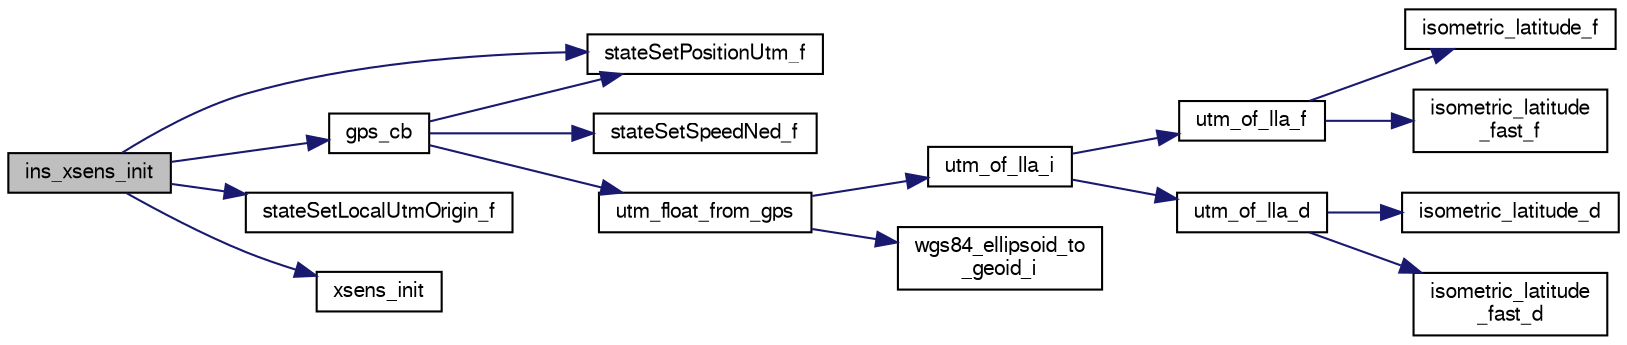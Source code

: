 digraph "ins_xsens_init"
{
  edge [fontname="FreeSans",fontsize="10",labelfontname="FreeSans",labelfontsize="10"];
  node [fontname="FreeSans",fontsize="10",shape=record];
  rankdir="LR";
  Node1 [label="ins_xsens_init",height=0.2,width=0.4,color="black", fillcolor="grey75", style="filled", fontcolor="black"];
  Node1 -> Node2 [color="midnightblue",fontsize="10",style="solid",fontname="FreeSans"];
  Node2 [label="gps_cb",height=0.2,width=0.4,color="black", fillcolor="white", style="filled",URL="$ins__xsens_8c.html#a1c1656ce80fe1f1ad49fea691164dbf8"];
  Node2 -> Node3 [color="midnightblue",fontsize="10",style="solid",fontname="FreeSans"];
  Node3 [label="stateSetPositionUtm_f",height=0.2,width=0.4,color="black", fillcolor="white", style="filled",URL="$group__state__position.html#gac6c73e42fc6b5891cb23454ad9c68c92",tooltip="Set position from UTM coordinates (float). "];
  Node2 -> Node4 [color="midnightblue",fontsize="10",style="solid",fontname="FreeSans"];
  Node4 [label="stateSetSpeedNed_f",height=0.2,width=0.4,color="black", fillcolor="white", style="filled",URL="$group__state__velocity.html#gae6549b15cd961047c89481ab2d87171f",tooltip="Set ground speed in local NED coordinates (float). "];
  Node2 -> Node5 [color="midnightblue",fontsize="10",style="solid",fontname="FreeSans"];
  Node5 [label="utm_float_from_gps",height=0.2,width=0.4,color="black", fillcolor="white", style="filled",URL="$gps_8c.html#a1343b41c94f919a6a593b958b275683f",tooltip="Convenience functions to get utm position from GPS state. "];
  Node5 -> Node6 [color="midnightblue",fontsize="10",style="solid",fontname="FreeSans"];
  Node6 [label="utm_of_lla_i",height=0.2,width=0.4,color="black", fillcolor="white", style="filled",URL="$group__math__geodetic__int.html#gad84470d73cce3f4d1c54bf579239849c",tooltip="Convert a LLA to UTM. "];
  Node6 -> Node7 [color="midnightblue",fontsize="10",style="solid",fontname="FreeSans"];
  Node7 [label="utm_of_lla_f",height=0.2,width=0.4,color="black", fillcolor="white", style="filled",URL="$pprz__geodetic__float_8c.html#af99d4775df518f30b741b49c26eceedd"];
  Node7 -> Node8 [color="midnightblue",fontsize="10",style="solid",fontname="FreeSans"];
  Node8 [label="isometric_latitude_f",height=0.2,width=0.4,color="black", fillcolor="white", style="filled",URL="$pprz__geodetic__float_8c.html#a25c5bd31de0ea0d0caf14a0d217ad3ea"];
  Node7 -> Node9 [color="midnightblue",fontsize="10",style="solid",fontname="FreeSans"];
  Node9 [label="isometric_latitude\l_fast_f",height=0.2,width=0.4,color="black", fillcolor="white", style="filled",URL="$pprz__geodetic__float_8c.html#a21ea1b369f7d4abd984fb89c488dde24"];
  Node6 -> Node10 [color="midnightblue",fontsize="10",style="solid",fontname="FreeSans"];
  Node10 [label="utm_of_lla_d",height=0.2,width=0.4,color="black", fillcolor="white", style="filled",URL="$group__math__geodetic__double.html#ga9d76a215409f6f6bfcfe8214d6398250"];
  Node10 -> Node11 [color="midnightblue",fontsize="10",style="solid",fontname="FreeSans"];
  Node11 [label="isometric_latitude_d",height=0.2,width=0.4,color="black", fillcolor="white", style="filled",URL="$pprz__geodetic__double_8c.html#a4e6981a579464b9dcb9a7ea51bd184b0"];
  Node10 -> Node12 [color="midnightblue",fontsize="10",style="solid",fontname="FreeSans"];
  Node12 [label="isometric_latitude\l_fast_d",height=0.2,width=0.4,color="black", fillcolor="white", style="filled",URL="$pprz__geodetic__double_8c.html#ab041f54d7a1272975623da5aaa67a39b"];
  Node5 -> Node13 [color="midnightblue",fontsize="10",style="solid",fontname="FreeSans"];
  Node13 [label="wgs84_ellipsoid_to\l_geoid_i",height=0.2,width=0.4,color="black", fillcolor="white", style="filled",URL="$group__math__geodetic__wgs84.html#ga8a5f4f94c58a37c5d62b6d80ed0653c6",tooltip="Get WGS84 ellipsoid/geoid separation. "];
  Node1 -> Node14 [color="midnightblue",fontsize="10",style="solid",fontname="FreeSans"];
  Node14 [label="stateSetLocalUtmOrigin_f",height=0.2,width=0.4,color="black", fillcolor="white", style="filled",URL="$group__state__position.html#gae180e6252c12221500767c9a4a34b20d",tooltip="Set the local (flat earth) coordinate frame origin from UTM (float). "];
  Node1 -> Node3 [color="midnightblue",fontsize="10",style="solid",fontname="FreeSans"];
  Node1 -> Node15 [color="midnightblue",fontsize="10",style="solid",fontname="FreeSans"];
  Node15 [label="xsens_init",height=0.2,width=0.4,color="black", fillcolor="white", style="filled",URL="$xsens_8c.html#a47f12136c89e8cc13ff45e72caab8a19"];
}
